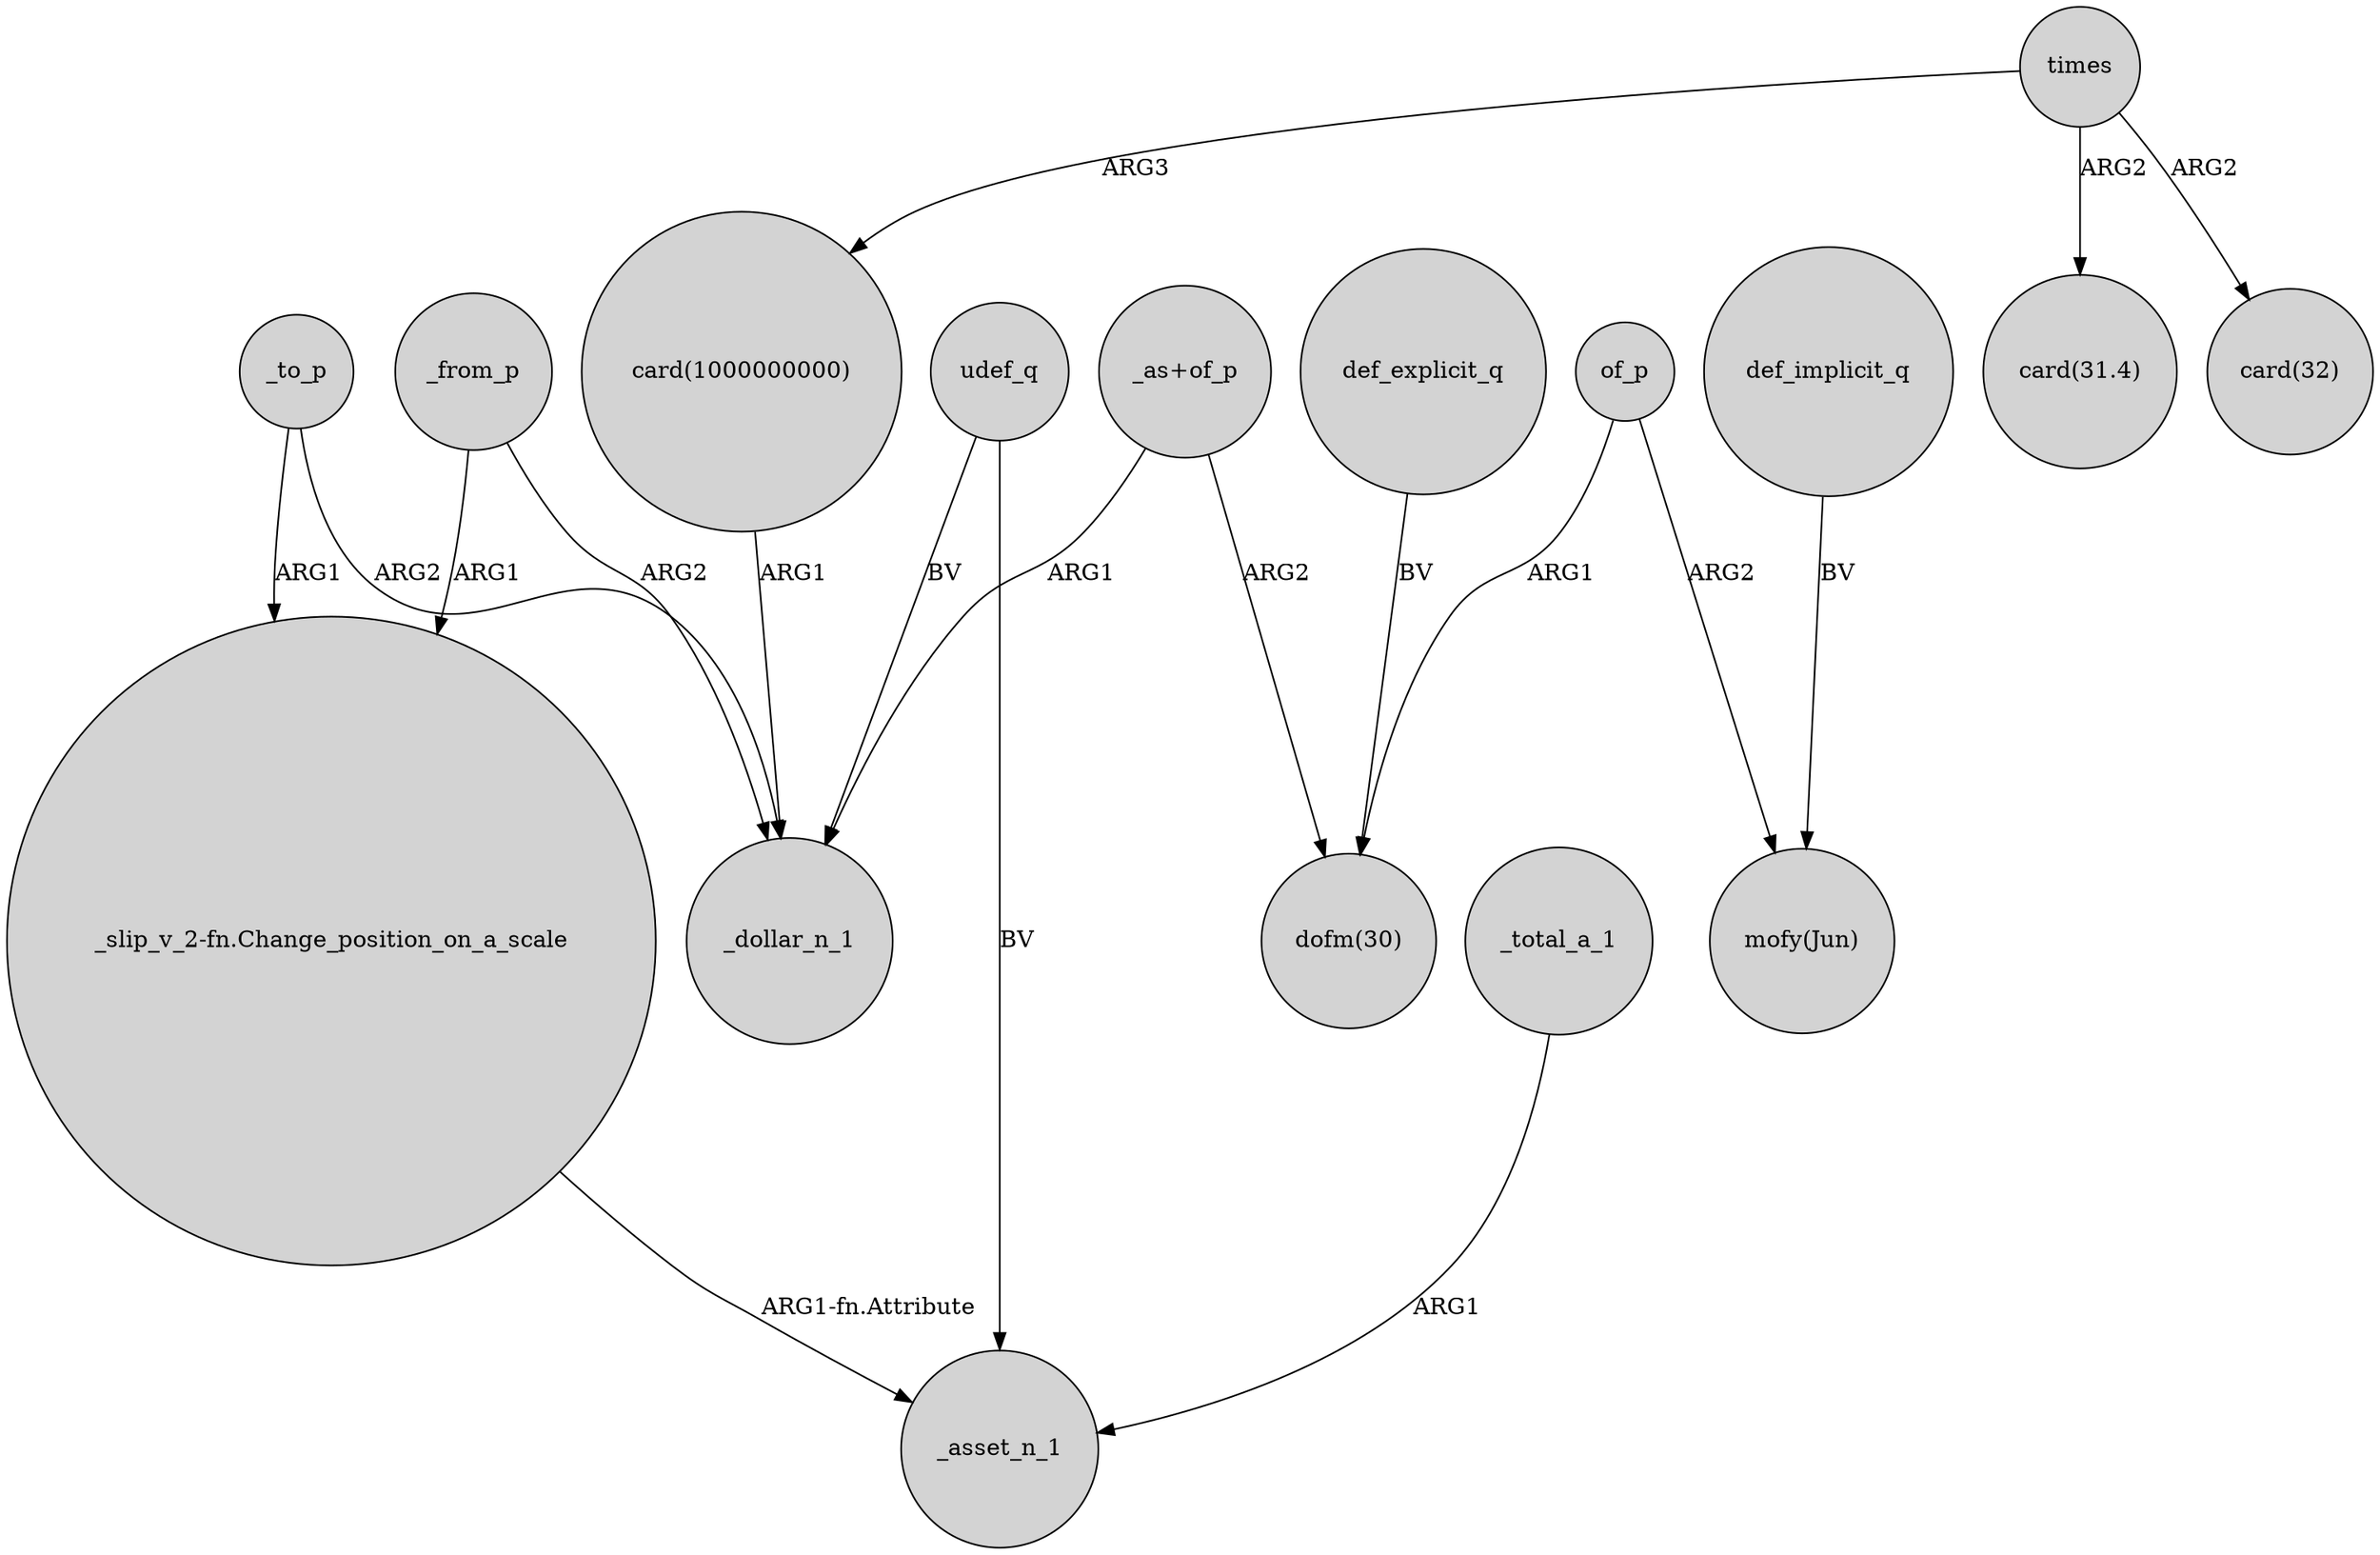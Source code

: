 digraph {
	node [shape=circle style=filled]
	"card(1000000000)" -> _dollar_n_1 [label=ARG1]
	"_as+of_p" -> "dofm(30)" [label=ARG2]
	"_as+of_p" -> _dollar_n_1 [label=ARG1]
	of_p -> "dofm(30)" [label=ARG1]
	_to_p -> _dollar_n_1 [label=ARG2]
	times -> "card(31.4)" [label=ARG2]
	def_explicit_q -> "dofm(30)" [label=BV]
	times -> "card(1000000000)" [label=ARG3]
	udef_q -> _asset_n_1 [label=BV]
	_total_a_1 -> _asset_n_1 [label=ARG1]
	udef_q -> _dollar_n_1 [label=BV]
	of_p -> "mofy(Jun)" [label=ARG2]
	def_implicit_q -> "mofy(Jun)" [label=BV]
	_from_p -> "_slip_v_2-fn.Change_position_on_a_scale" [label=ARG1]
	_from_p -> _dollar_n_1 [label=ARG2]
	"_slip_v_2-fn.Change_position_on_a_scale" -> _asset_n_1 [label="ARG1-fn.Attribute"]
	_to_p -> "_slip_v_2-fn.Change_position_on_a_scale" [label=ARG1]
	times -> "card(32)" [label=ARG2]
}
